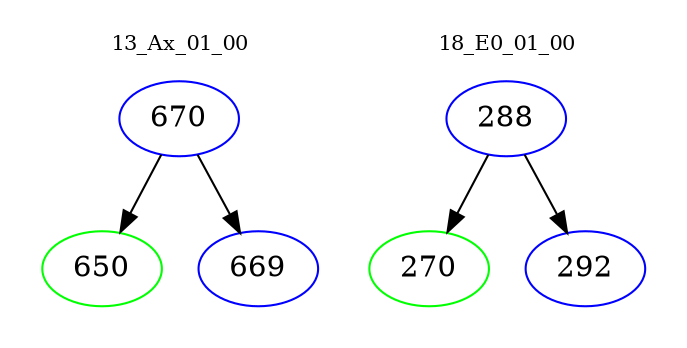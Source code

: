 digraph{
subgraph cluster_0 {
color = white
label = "13_Ax_01_00";
fontsize=10;
T0_670 [label="670", color="blue"]
T0_670 -> T0_650 [color="black"]
T0_650 [label="650", color="green"]
T0_670 -> T0_669 [color="black"]
T0_669 [label="669", color="blue"]
}
subgraph cluster_1 {
color = white
label = "18_E0_01_00";
fontsize=10;
T1_288 [label="288", color="blue"]
T1_288 -> T1_270 [color="black"]
T1_270 [label="270", color="green"]
T1_288 -> T1_292 [color="black"]
T1_292 [label="292", color="blue"]
}
}
